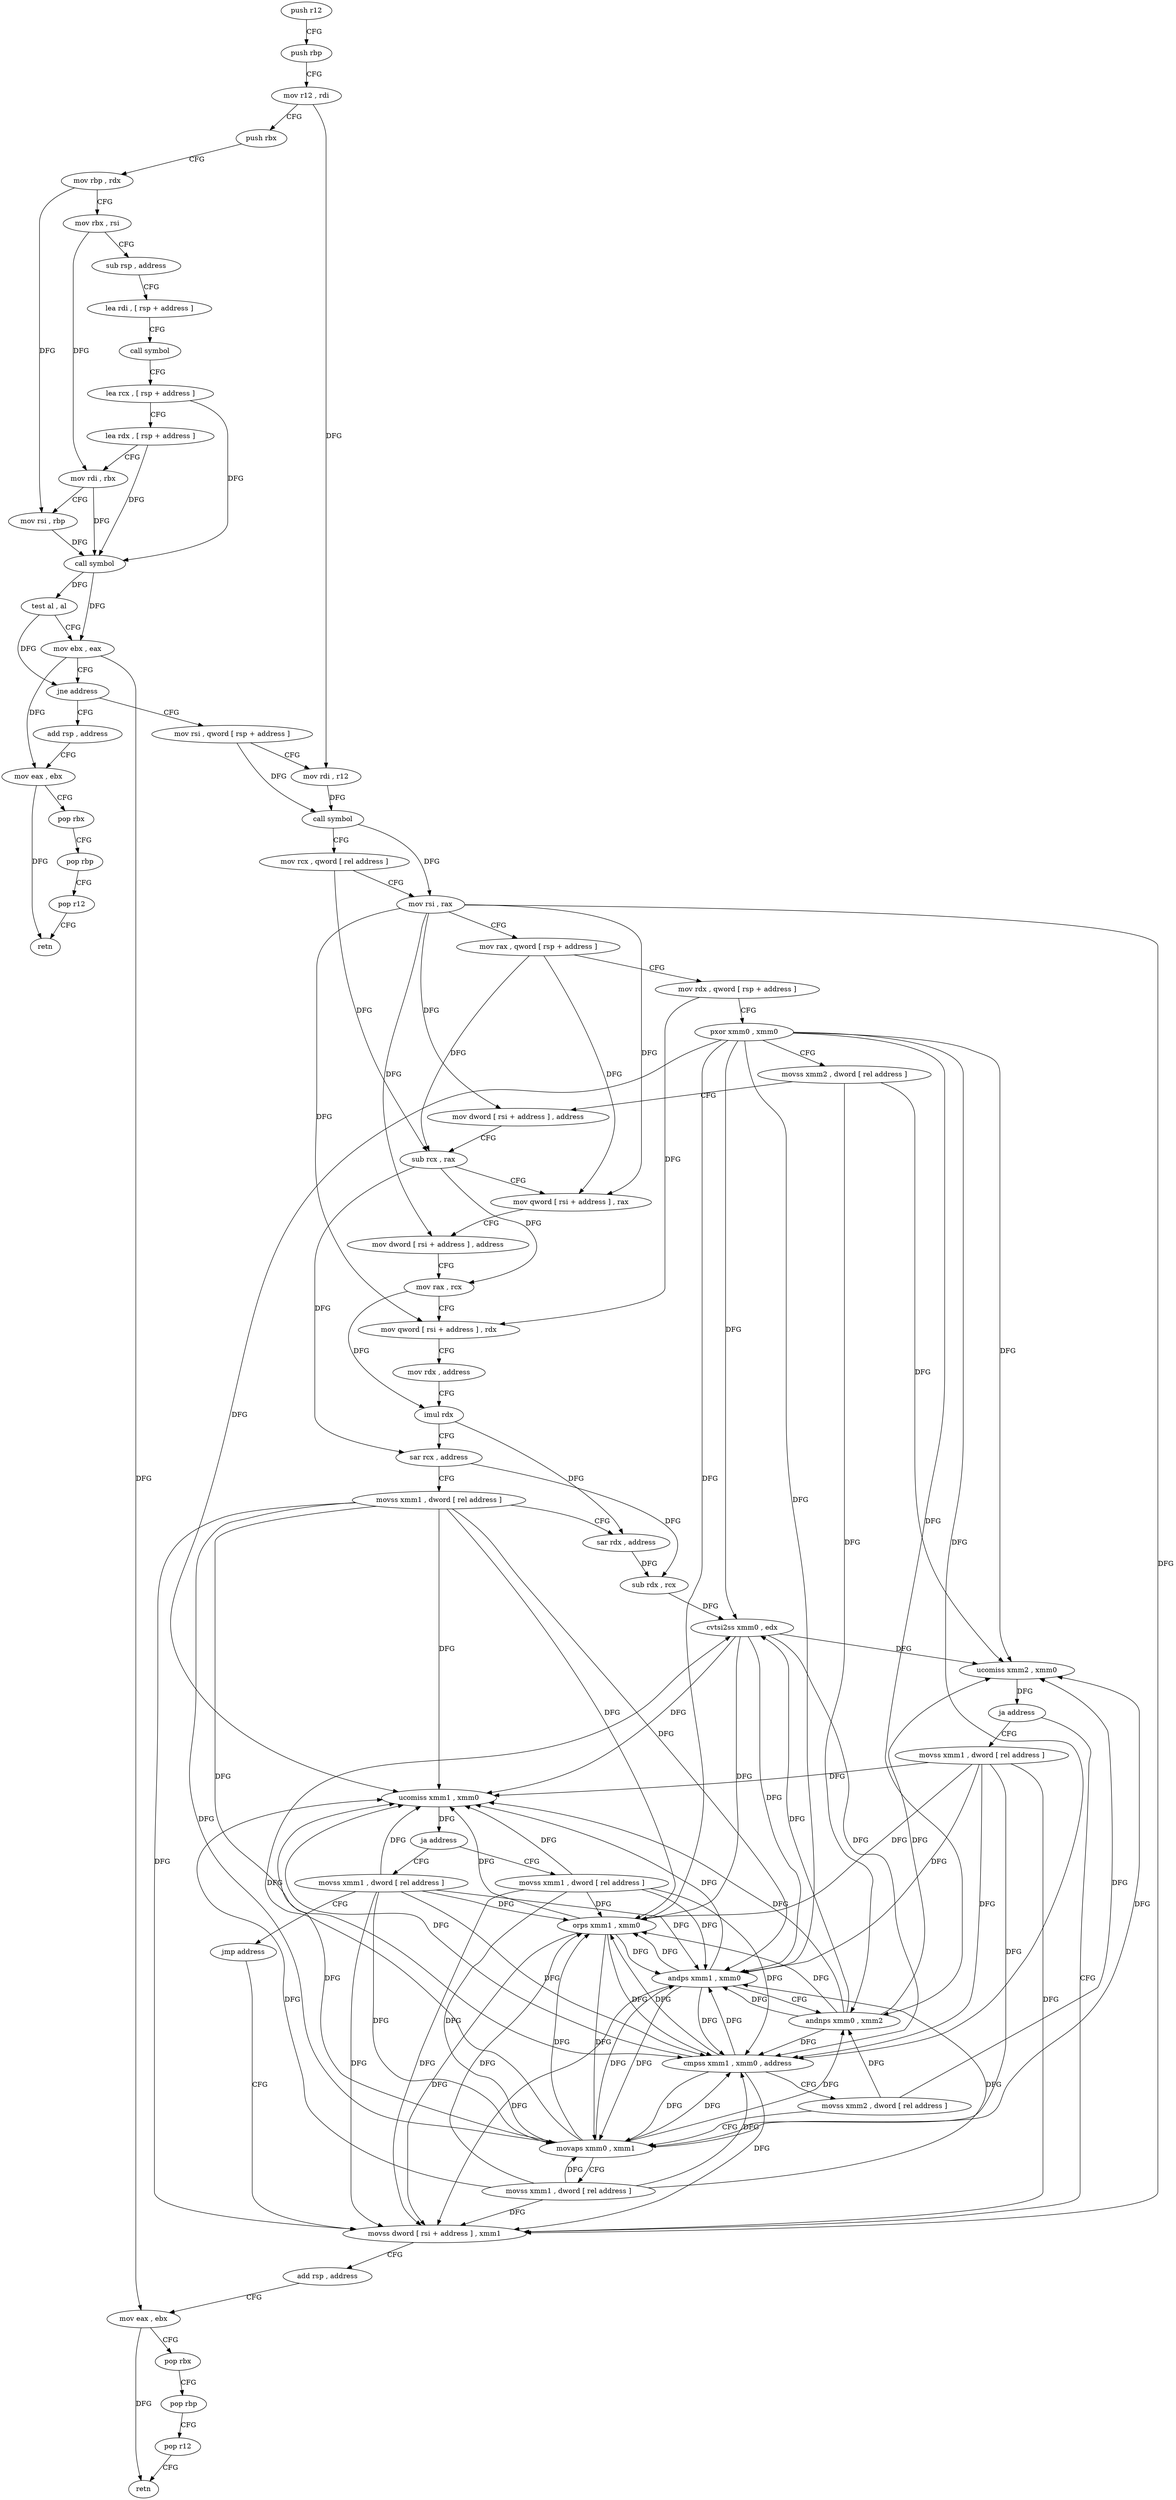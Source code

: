digraph "func" {
"4255008" [label = "push r12" ]
"4255010" [label = "push rbp" ]
"4255011" [label = "mov r12 , rdi" ]
"4255014" [label = "push rbx" ]
"4255015" [label = "mov rbp , rdx" ]
"4255018" [label = "mov rbx , rsi" ]
"4255021" [label = "sub rsp , address" ]
"4255028" [label = "lea rdi , [ rsp + address ]" ]
"4255033" [label = "call symbol" ]
"4255038" [label = "lea rcx , [ rsp + address ]" ]
"4255043" [label = "lea rdx , [ rsp + address ]" ]
"4255048" [label = "mov rdi , rbx" ]
"4255051" [label = "mov rsi , rbp" ]
"4255054" [label = "call symbol" ]
"4255059" [label = "test al , al" ]
"4255061" [label = "mov ebx , eax" ]
"4255063" [label = "jne address" ]
"4255088" [label = "mov rsi , qword [ rsp + address ]" ]
"4255065" [label = "add rsp , address" ]
"4255093" [label = "mov rdi , r12" ]
"4255096" [label = "call symbol" ]
"4255101" [label = "mov rcx , qword [ rel address ]" ]
"4255108" [label = "mov rsi , rax" ]
"4255111" [label = "mov rax , qword [ rsp + address ]" ]
"4255116" [label = "mov rdx , qword [ rsp + address ]" ]
"4255121" [label = "pxor xmm0 , xmm0" ]
"4255125" [label = "movss xmm2 , dword [ rel address ]" ]
"4255133" [label = "mov dword [ rsi + address ] , address" ]
"4255140" [label = "sub rcx , rax" ]
"4255143" [label = "mov qword [ rsi + address ] , rax" ]
"4255147" [label = "mov dword [ rsi + address ] , address" ]
"4255154" [label = "mov rax , rcx" ]
"4255157" [label = "mov qword [ rsi + address ] , rdx" ]
"4255161" [label = "mov rdx , address" ]
"4255171" [label = "imul rdx" ]
"4255174" [label = "sar rcx , address" ]
"4255178" [label = "movss xmm1 , dword [ rel address ]" ]
"4255186" [label = "sar rdx , address" ]
"4255190" [label = "sub rdx , rcx" ]
"4255193" [label = "cvtsi2ss xmm0 , edx" ]
"4255197" [label = "ucomiss xmm2 , xmm0" ]
"4255200" [label = "ja address" ]
"4255256" [label = "movss dword [ rsi + address ] , xmm1" ]
"4255202" [label = "movss xmm1 , dword [ rel address ]" ]
"4255072" [label = "mov eax , ebx" ]
"4255074" [label = "pop rbx" ]
"4255075" [label = "pop rbp" ]
"4255076" [label = "pop r12" ]
"4255078" [label = "retn" ]
"4255261" [label = "add rsp , address" ]
"4255268" [label = "mov eax , ebx" ]
"4255270" [label = "pop rbx" ]
"4255271" [label = "pop rbp" ]
"4255272" [label = "pop r12" ]
"4255274" [label = "retn" ]
"4255210" [label = "ucomiss xmm1 , xmm0" ]
"4255213" [label = "ja address" ]
"4255280" [label = "movss xmm1 , dword [ rel address ]" ]
"4255215" [label = "movss xmm1 , dword [ rel address ]" ]
"4255288" [label = "jmp address" ]
"4255223" [label = "cmpss xmm1 , xmm0 , address" ]
"4255228" [label = "movss xmm2 , dword [ rel address ]" ]
"4255236" [label = "movaps xmm0 , xmm1" ]
"4255239" [label = "movss xmm1 , dword [ rel address ]" ]
"4255247" [label = "andps xmm1 , xmm0" ]
"4255250" [label = "andnps xmm0 , xmm2" ]
"4255253" [label = "orps xmm1 , xmm0" ]
"4255008" -> "4255010" [ label = "CFG" ]
"4255010" -> "4255011" [ label = "CFG" ]
"4255011" -> "4255014" [ label = "CFG" ]
"4255011" -> "4255093" [ label = "DFG" ]
"4255014" -> "4255015" [ label = "CFG" ]
"4255015" -> "4255018" [ label = "CFG" ]
"4255015" -> "4255051" [ label = "DFG" ]
"4255018" -> "4255021" [ label = "CFG" ]
"4255018" -> "4255048" [ label = "DFG" ]
"4255021" -> "4255028" [ label = "CFG" ]
"4255028" -> "4255033" [ label = "CFG" ]
"4255033" -> "4255038" [ label = "CFG" ]
"4255038" -> "4255043" [ label = "CFG" ]
"4255038" -> "4255054" [ label = "DFG" ]
"4255043" -> "4255048" [ label = "CFG" ]
"4255043" -> "4255054" [ label = "DFG" ]
"4255048" -> "4255051" [ label = "CFG" ]
"4255048" -> "4255054" [ label = "DFG" ]
"4255051" -> "4255054" [ label = "DFG" ]
"4255054" -> "4255059" [ label = "DFG" ]
"4255054" -> "4255061" [ label = "DFG" ]
"4255059" -> "4255061" [ label = "CFG" ]
"4255059" -> "4255063" [ label = "DFG" ]
"4255061" -> "4255063" [ label = "CFG" ]
"4255061" -> "4255072" [ label = "DFG" ]
"4255061" -> "4255268" [ label = "DFG" ]
"4255063" -> "4255088" [ label = "CFG" ]
"4255063" -> "4255065" [ label = "CFG" ]
"4255088" -> "4255093" [ label = "CFG" ]
"4255088" -> "4255096" [ label = "DFG" ]
"4255065" -> "4255072" [ label = "CFG" ]
"4255093" -> "4255096" [ label = "DFG" ]
"4255096" -> "4255101" [ label = "CFG" ]
"4255096" -> "4255108" [ label = "DFG" ]
"4255101" -> "4255108" [ label = "CFG" ]
"4255101" -> "4255140" [ label = "DFG" ]
"4255108" -> "4255111" [ label = "CFG" ]
"4255108" -> "4255133" [ label = "DFG" ]
"4255108" -> "4255143" [ label = "DFG" ]
"4255108" -> "4255147" [ label = "DFG" ]
"4255108" -> "4255157" [ label = "DFG" ]
"4255108" -> "4255256" [ label = "DFG" ]
"4255111" -> "4255116" [ label = "CFG" ]
"4255111" -> "4255140" [ label = "DFG" ]
"4255111" -> "4255143" [ label = "DFG" ]
"4255116" -> "4255121" [ label = "CFG" ]
"4255116" -> "4255157" [ label = "DFG" ]
"4255121" -> "4255125" [ label = "CFG" ]
"4255121" -> "4255193" [ label = "DFG" ]
"4255121" -> "4255197" [ label = "DFG" ]
"4255121" -> "4255210" [ label = "DFG" ]
"4255121" -> "4255223" [ label = "DFG" ]
"4255121" -> "4255247" [ label = "DFG" ]
"4255121" -> "4255250" [ label = "DFG" ]
"4255121" -> "4255253" [ label = "DFG" ]
"4255125" -> "4255133" [ label = "CFG" ]
"4255125" -> "4255197" [ label = "DFG" ]
"4255125" -> "4255250" [ label = "DFG" ]
"4255133" -> "4255140" [ label = "CFG" ]
"4255140" -> "4255143" [ label = "CFG" ]
"4255140" -> "4255154" [ label = "DFG" ]
"4255140" -> "4255174" [ label = "DFG" ]
"4255143" -> "4255147" [ label = "CFG" ]
"4255147" -> "4255154" [ label = "CFG" ]
"4255154" -> "4255157" [ label = "CFG" ]
"4255154" -> "4255171" [ label = "DFG" ]
"4255157" -> "4255161" [ label = "CFG" ]
"4255161" -> "4255171" [ label = "CFG" ]
"4255171" -> "4255174" [ label = "CFG" ]
"4255171" -> "4255186" [ label = "DFG" ]
"4255174" -> "4255178" [ label = "CFG" ]
"4255174" -> "4255190" [ label = "DFG" ]
"4255178" -> "4255186" [ label = "CFG" ]
"4255178" -> "4255256" [ label = "DFG" ]
"4255178" -> "4255210" [ label = "DFG" ]
"4255178" -> "4255223" [ label = "DFG" ]
"4255178" -> "4255236" [ label = "DFG" ]
"4255178" -> "4255247" [ label = "DFG" ]
"4255178" -> "4255253" [ label = "DFG" ]
"4255186" -> "4255190" [ label = "DFG" ]
"4255190" -> "4255193" [ label = "DFG" ]
"4255193" -> "4255197" [ label = "DFG" ]
"4255193" -> "4255210" [ label = "DFG" ]
"4255193" -> "4255223" [ label = "DFG" ]
"4255193" -> "4255247" [ label = "DFG" ]
"4255193" -> "4255253" [ label = "DFG" ]
"4255197" -> "4255200" [ label = "DFG" ]
"4255200" -> "4255256" [ label = "CFG" ]
"4255200" -> "4255202" [ label = "CFG" ]
"4255256" -> "4255261" [ label = "CFG" ]
"4255202" -> "4255210" [ label = "DFG" ]
"4255202" -> "4255256" [ label = "DFG" ]
"4255202" -> "4255223" [ label = "DFG" ]
"4255202" -> "4255236" [ label = "DFG" ]
"4255202" -> "4255247" [ label = "DFG" ]
"4255202" -> "4255253" [ label = "DFG" ]
"4255072" -> "4255074" [ label = "CFG" ]
"4255072" -> "4255078" [ label = "DFG" ]
"4255074" -> "4255075" [ label = "CFG" ]
"4255075" -> "4255076" [ label = "CFG" ]
"4255076" -> "4255078" [ label = "CFG" ]
"4255261" -> "4255268" [ label = "CFG" ]
"4255268" -> "4255270" [ label = "CFG" ]
"4255268" -> "4255274" [ label = "DFG" ]
"4255270" -> "4255271" [ label = "CFG" ]
"4255271" -> "4255272" [ label = "CFG" ]
"4255272" -> "4255274" [ label = "CFG" ]
"4255210" -> "4255213" [ label = "DFG" ]
"4255213" -> "4255280" [ label = "CFG" ]
"4255213" -> "4255215" [ label = "CFG" ]
"4255280" -> "4255288" [ label = "CFG" ]
"4255280" -> "4255256" [ label = "DFG" ]
"4255280" -> "4255210" [ label = "DFG" ]
"4255280" -> "4255223" [ label = "DFG" ]
"4255280" -> "4255236" [ label = "DFG" ]
"4255280" -> "4255247" [ label = "DFG" ]
"4255280" -> "4255253" [ label = "DFG" ]
"4255215" -> "4255223" [ label = "DFG" ]
"4255215" -> "4255256" [ label = "DFG" ]
"4255215" -> "4255210" [ label = "DFG" ]
"4255215" -> "4255236" [ label = "DFG" ]
"4255215" -> "4255247" [ label = "DFG" ]
"4255215" -> "4255253" [ label = "DFG" ]
"4255288" -> "4255256" [ label = "CFG" ]
"4255223" -> "4255228" [ label = "CFG" ]
"4255223" -> "4255256" [ label = "DFG" ]
"4255223" -> "4255210" [ label = "DFG" ]
"4255223" -> "4255236" [ label = "DFG" ]
"4255223" -> "4255247" [ label = "DFG" ]
"4255223" -> "4255253" [ label = "DFG" ]
"4255228" -> "4255236" [ label = "CFG" ]
"4255228" -> "4255197" [ label = "DFG" ]
"4255228" -> "4255250" [ label = "DFG" ]
"4255236" -> "4255239" [ label = "CFG" ]
"4255236" -> "4255197" [ label = "DFG" ]
"4255236" -> "4255210" [ label = "DFG" ]
"4255236" -> "4255223" [ label = "DFG" ]
"4255236" -> "4255193" [ label = "DFG" ]
"4255236" -> "4255247" [ label = "DFG" ]
"4255236" -> "4255250" [ label = "DFG" ]
"4255236" -> "4255253" [ label = "DFG" ]
"4255239" -> "4255247" [ label = "DFG" ]
"4255239" -> "4255256" [ label = "DFG" ]
"4255239" -> "4255236" [ label = "DFG" ]
"4255239" -> "4255210" [ label = "DFG" ]
"4255239" -> "4255223" [ label = "DFG" ]
"4255239" -> "4255253" [ label = "DFG" ]
"4255247" -> "4255250" [ label = "CFG" ]
"4255247" -> "4255256" [ label = "DFG" ]
"4255247" -> "4255236" [ label = "DFG" ]
"4255247" -> "4255210" [ label = "DFG" ]
"4255247" -> "4255223" [ label = "DFG" ]
"4255247" -> "4255253" [ label = "DFG" ]
"4255250" -> "4255253" [ label = "DFG" ]
"4255250" -> "4255197" [ label = "DFG" ]
"4255250" -> "4255210" [ label = "DFG" ]
"4255250" -> "4255223" [ label = "DFG" ]
"4255250" -> "4255247" [ label = "DFG" ]
"4255250" -> "4255193" [ label = "DFG" ]
"4255253" -> "4255256" [ label = "DFG" ]
"4255253" -> "4255236" [ label = "DFG" ]
"4255253" -> "4255210" [ label = "DFG" ]
"4255253" -> "4255223" [ label = "DFG" ]
"4255253" -> "4255247" [ label = "DFG" ]
}
